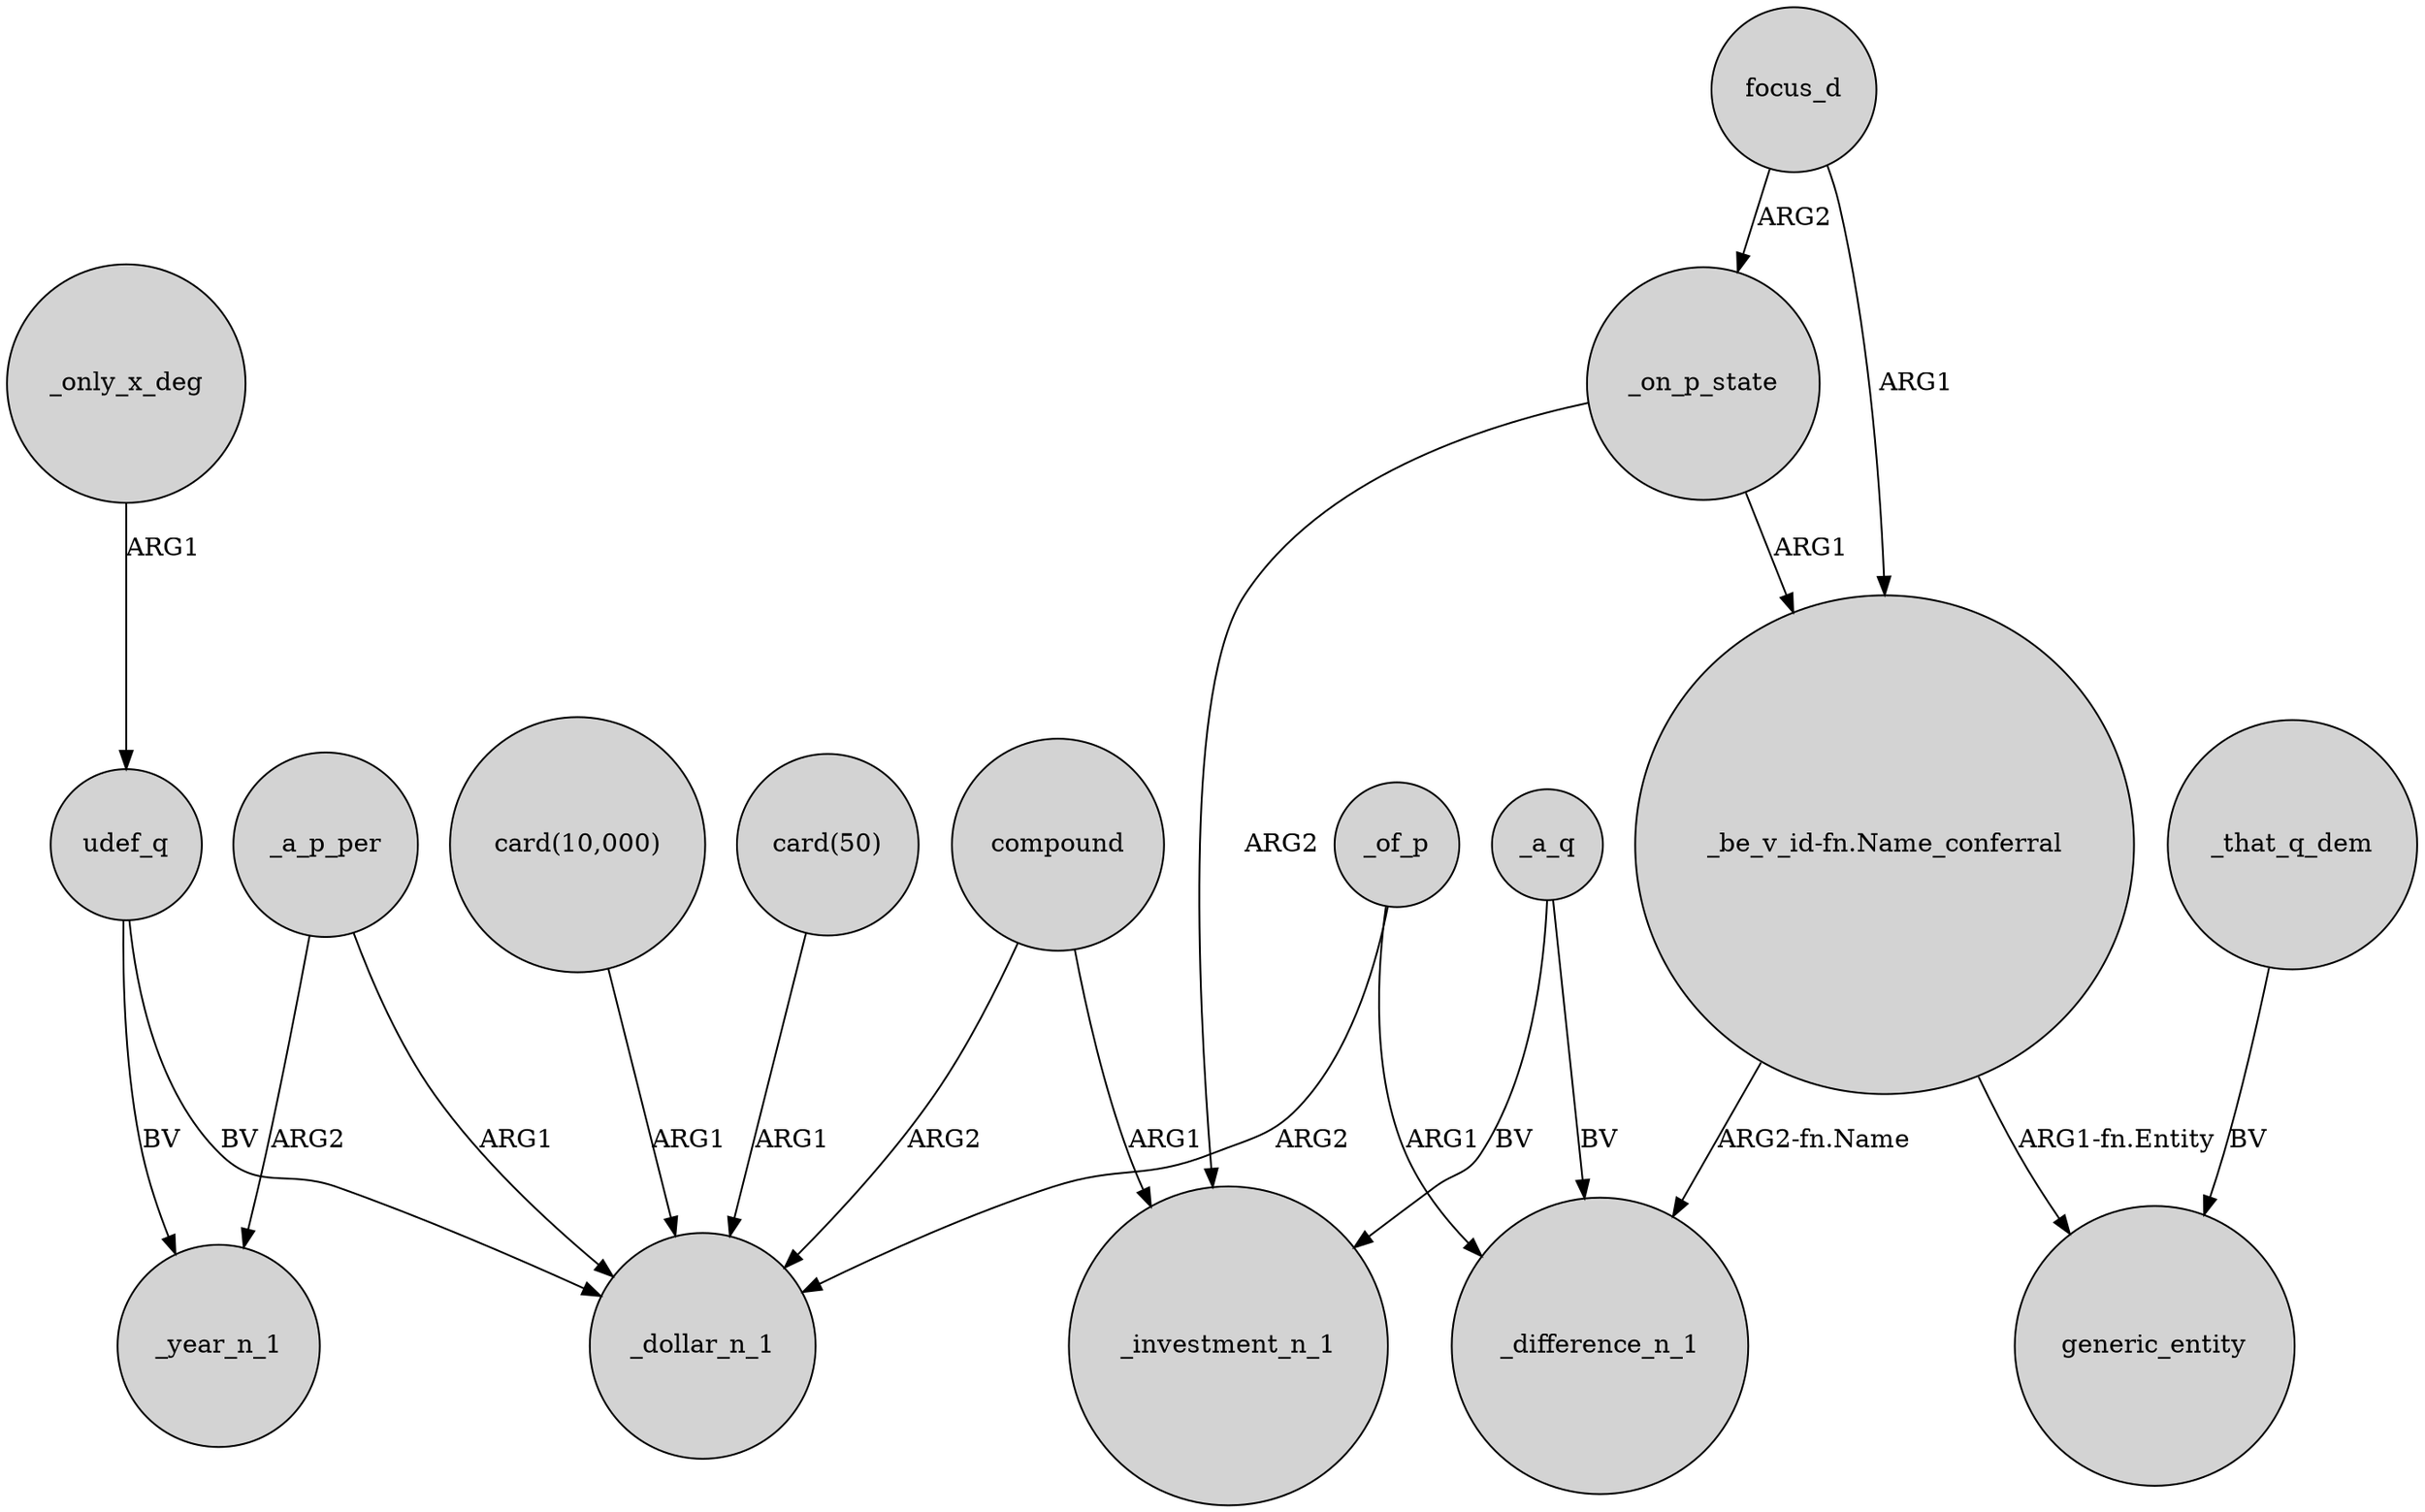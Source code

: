 digraph {
	node [shape=circle style=filled]
	compound -> _investment_n_1 [label=ARG1]
	_on_p_state -> "_be_v_id-fn.Name_conferral" [label=ARG1]
	"_be_v_id-fn.Name_conferral" -> _difference_n_1 [label="ARG2-fn.Name"]
	"card(50)" -> _dollar_n_1 [label=ARG1]
	"card(10,000)" -> _dollar_n_1 [label=ARG1]
	_a_p_per -> _year_n_1 [label=ARG2]
	_of_p -> _difference_n_1 [label=ARG1]
	compound -> _dollar_n_1 [label=ARG2]
	focus_d -> _on_p_state [label=ARG2]
	_on_p_state -> _investment_n_1 [label=ARG2]
	focus_d -> "_be_v_id-fn.Name_conferral" [label=ARG1]
	_a_q -> _difference_n_1 [label=BV]
	_a_q -> _investment_n_1 [label=BV]
	udef_q -> _dollar_n_1 [label=BV]
	"_be_v_id-fn.Name_conferral" -> generic_entity [label="ARG1-fn.Entity"]
	_a_p_per -> _dollar_n_1 [label=ARG1]
	udef_q -> _year_n_1 [label=BV]
	_only_x_deg -> udef_q [label=ARG1]
	_of_p -> _dollar_n_1 [label=ARG2]
	_that_q_dem -> generic_entity [label=BV]
}
